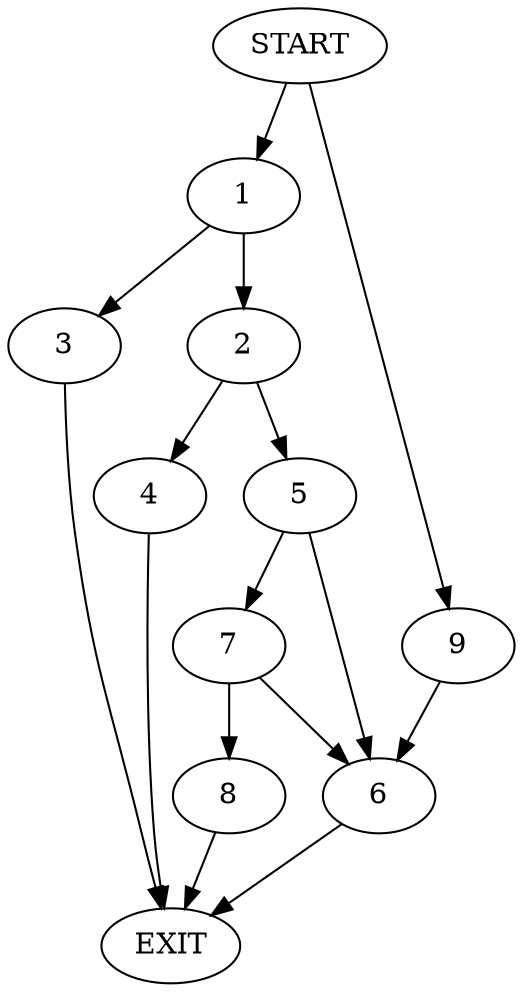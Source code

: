 digraph {
0 [label="START"]
10 [label="EXIT"]
0 -> 1
1 -> 2
1 -> 3
2 -> 4
2 -> 5
3 -> 10
5 -> 6
5 -> 7
4 -> 10
6 -> 10
7 -> 6
7 -> 8
8 -> 10
0 -> 9
9 -> 6
}
